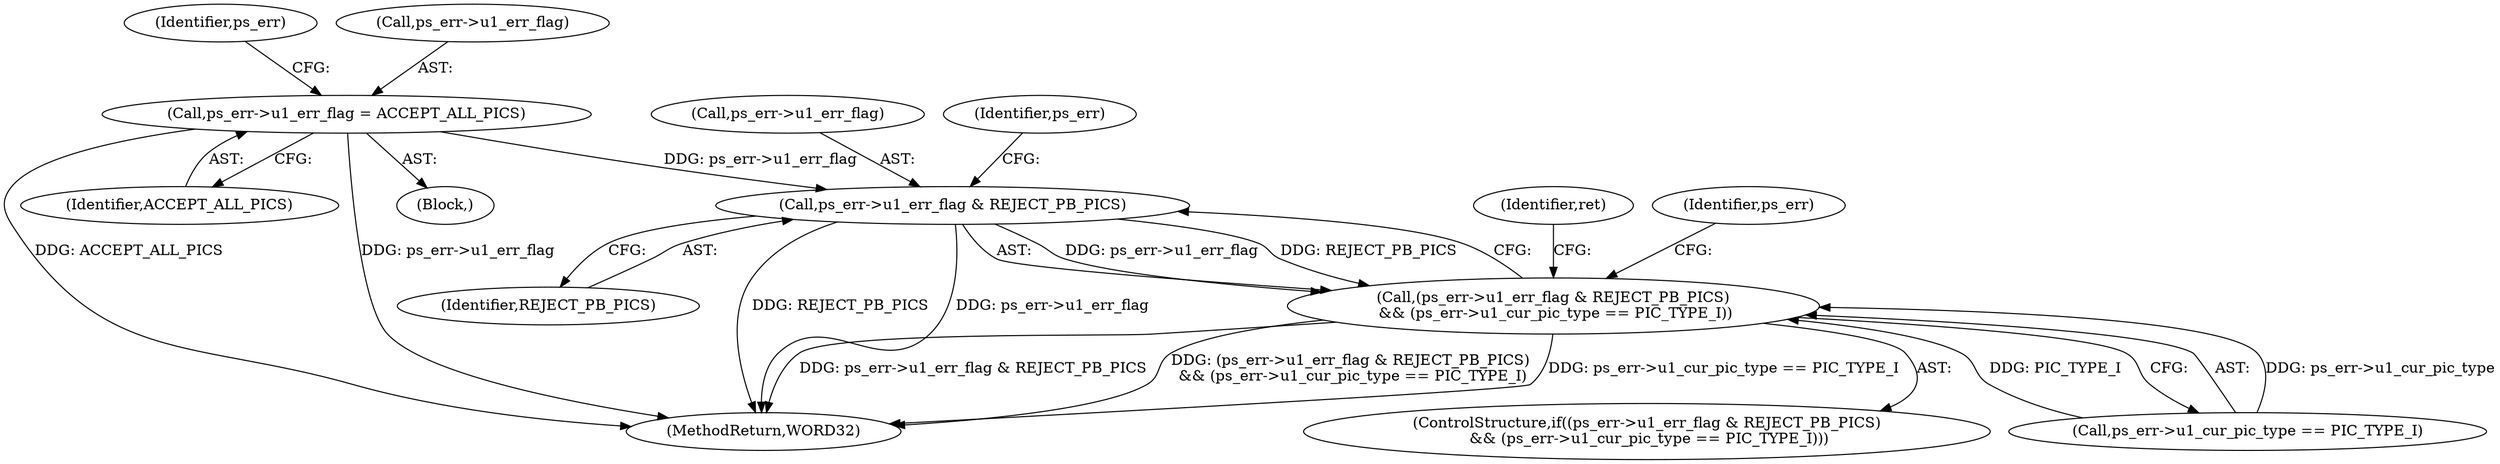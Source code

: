 digraph "0_Android_a78887bcffbc2995cf9ed72e0697acf560875e9e_2@pointer" {
"1002552" [label="(Call,ps_err->u1_err_flag & REJECT_PB_PICS)"];
"1001767" [label="(Call,ps_err->u1_err_flag = ACCEPT_ALL_PICS)"];
"1002551" [label="(Call,(ps_err->u1_err_flag & REJECT_PB_PICS)\n && (ps_err->u1_cur_pic_type == PIC_TYPE_I))"];
"1001774" [label="(Identifier,ps_err)"];
"1001767" [label="(Call,ps_err->u1_err_flag = ACCEPT_ALL_PICS)"];
"1002552" [label="(Call,ps_err->u1_err_flag & REJECT_PB_PICS)"];
"1002553" [label="(Call,ps_err->u1_err_flag)"];
"1001768" [label="(Call,ps_err->u1_err_flag)"];
"1002557" [label="(Call,ps_err->u1_cur_pic_type == PIC_TYPE_I)"];
"1002550" [label="(ControlStructure,if((ps_err->u1_err_flag & REJECT_PB_PICS)\n && (ps_err->u1_cur_pic_type == PIC_TYPE_I)))"];
"1002569" [label="(Identifier,ret)"];
"1002556" [label="(Identifier,REJECT_PB_PICS)"];
"1002551" [label="(Call,(ps_err->u1_err_flag & REJECT_PB_PICS)\n && (ps_err->u1_cur_pic_type == PIC_TYPE_I))"];
"1001766" [label="(Block,)"];
"1002565" [label="(Identifier,ps_err)"];
"1001771" [label="(Identifier,ACCEPT_ALL_PICS)"];
"1002570" [label="(MethodReturn,WORD32)"];
"1002559" [label="(Identifier,ps_err)"];
"1002552" -> "1002551"  [label="AST: "];
"1002552" -> "1002556"  [label="CFG: "];
"1002553" -> "1002552"  [label="AST: "];
"1002556" -> "1002552"  [label="AST: "];
"1002559" -> "1002552"  [label="CFG: "];
"1002551" -> "1002552"  [label="CFG: "];
"1002552" -> "1002570"  [label="DDG: REJECT_PB_PICS"];
"1002552" -> "1002570"  [label="DDG: ps_err->u1_err_flag"];
"1002552" -> "1002551"  [label="DDG: ps_err->u1_err_flag"];
"1002552" -> "1002551"  [label="DDG: REJECT_PB_PICS"];
"1001767" -> "1002552"  [label="DDG: ps_err->u1_err_flag"];
"1001767" -> "1001766"  [label="AST: "];
"1001767" -> "1001771"  [label="CFG: "];
"1001768" -> "1001767"  [label="AST: "];
"1001771" -> "1001767"  [label="AST: "];
"1001774" -> "1001767"  [label="CFG: "];
"1001767" -> "1002570"  [label="DDG: ACCEPT_ALL_PICS"];
"1001767" -> "1002570"  [label="DDG: ps_err->u1_err_flag"];
"1002551" -> "1002550"  [label="AST: "];
"1002551" -> "1002557"  [label="CFG: "];
"1002557" -> "1002551"  [label="AST: "];
"1002565" -> "1002551"  [label="CFG: "];
"1002569" -> "1002551"  [label="CFG: "];
"1002551" -> "1002570"  [label="DDG: ps_err->u1_err_flag & REJECT_PB_PICS"];
"1002551" -> "1002570"  [label="DDG: (ps_err->u1_err_flag & REJECT_PB_PICS)\n && (ps_err->u1_cur_pic_type == PIC_TYPE_I)"];
"1002551" -> "1002570"  [label="DDG: ps_err->u1_cur_pic_type == PIC_TYPE_I"];
"1002557" -> "1002551"  [label="DDG: ps_err->u1_cur_pic_type"];
"1002557" -> "1002551"  [label="DDG: PIC_TYPE_I"];
}
